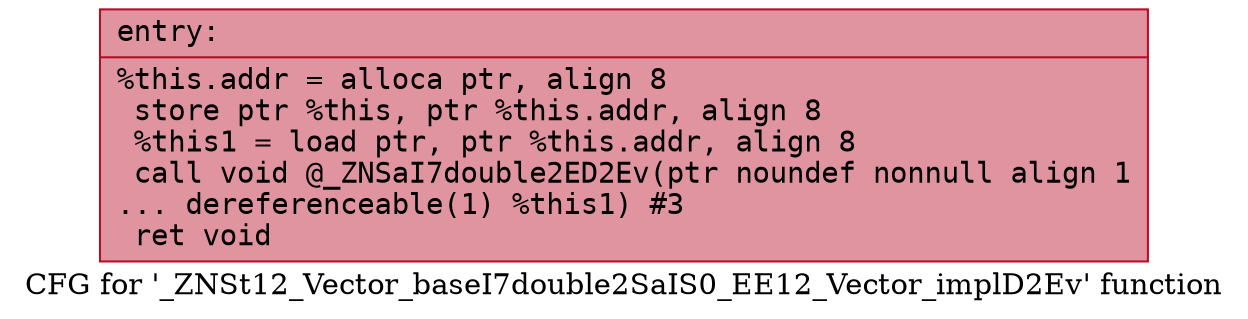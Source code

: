 digraph "CFG for '_ZNSt12_Vector_baseI7double2SaIS0_EE12_Vector_implD2Ev' function" {
	label="CFG for '_ZNSt12_Vector_baseI7double2SaIS0_EE12_Vector_implD2Ev' function";

	Node0x56307d6cc110 [shape=record,color="#b70d28ff", style=filled, fillcolor="#b70d2870" fontname="Courier",label="{entry:\l|  %this.addr = alloca ptr, align 8\l  store ptr %this, ptr %this.addr, align 8\l  %this1 = load ptr, ptr %this.addr, align 8\l  call void @_ZNSaI7double2ED2Ev(ptr noundef nonnull align 1\l... dereferenceable(1) %this1) #3\l  ret void\l}"];
}
